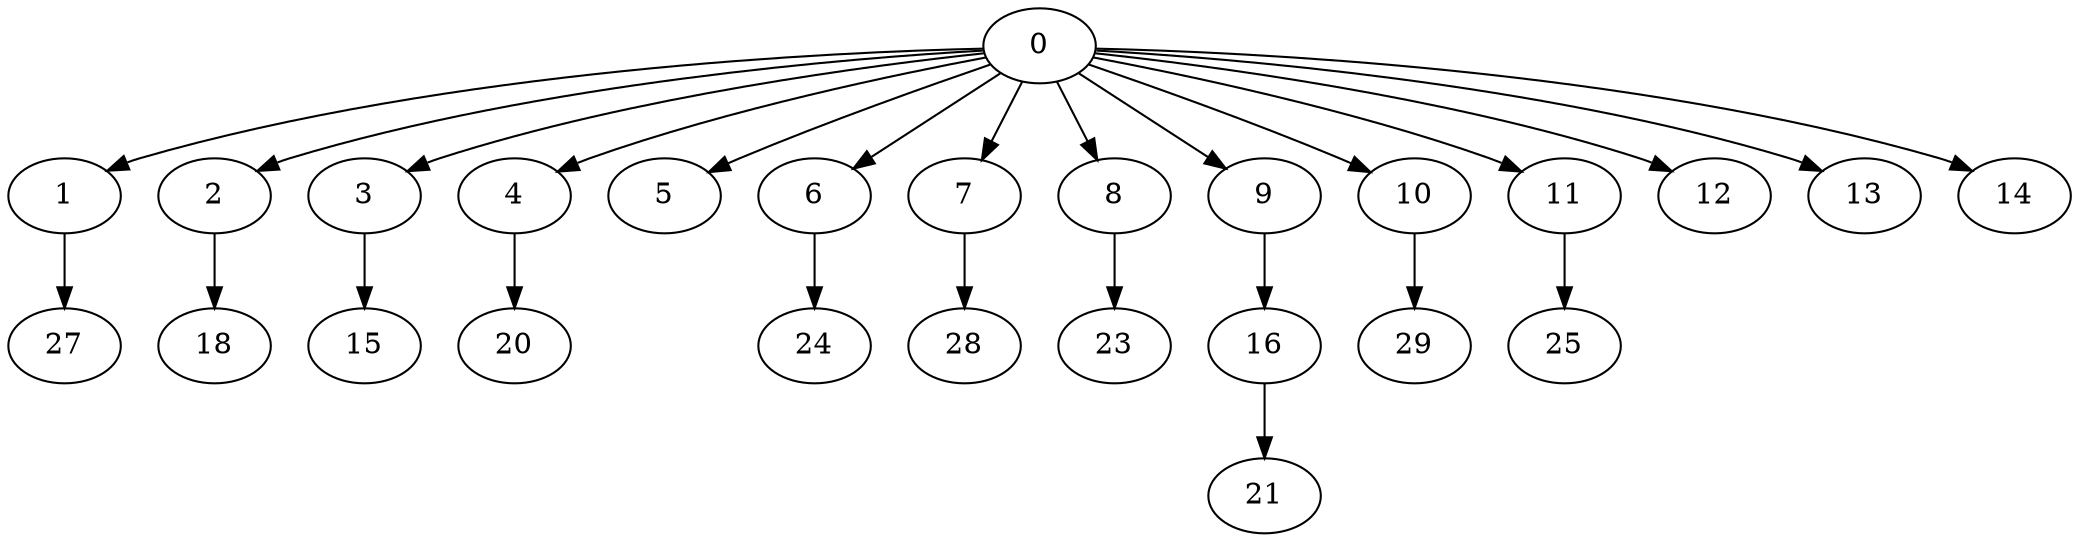 digraph {
	0 [label=0]
	1 [label=1]
	2 [label=2]
	3 [label=3]
	4 [label=4]
	5 [label=5]
	6 [label=6]
	7 [label=7]
	8 [label=8]
	9 [label=9]
	10 [label=10]
	11 [label=11]
	12 [label=12]
	13 [label=13]
	14 [label=14]
	27 [label=27]
	18 [label=18]
	15 [label=15]
	20 [label=20]
	24 [label=24]
	28 [label=28]
	23 [label=23]
	16 [label=16]
	29 [label=29]
	25 [label=25]
	21 [label=21]
	0 -> 1
	0 -> 2
	0 -> 3
	0 -> 4
	0 -> 5
	0 -> 6
	0 -> 7
	0 -> 8
	0 -> 9
	0 -> 10
	0 -> 11
	0 -> 12
	0 -> 13
	0 -> 14
	1 -> 27
	2 -> 18
	3 -> 15
	4 -> 20
	6 -> 24
	7 -> 28
	8 -> 23
	9 -> 16
	10 -> 29
	11 -> 25
	16 -> 21
}

